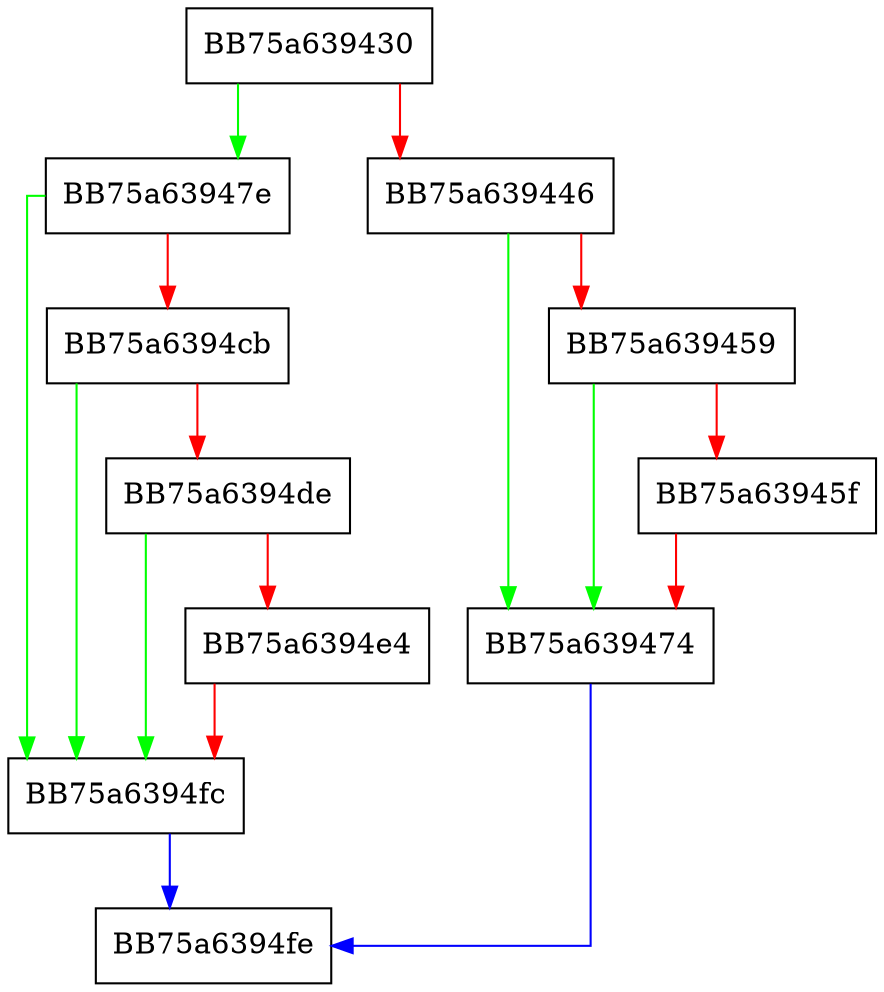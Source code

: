 digraph QueryRegInfo {
  node [shape="box"];
  graph [splines=ortho];
  BB75a639430 -> BB75a63947e [color="green"];
  BB75a639430 -> BB75a639446 [color="red"];
  BB75a639446 -> BB75a639474 [color="green"];
  BB75a639446 -> BB75a639459 [color="red"];
  BB75a639459 -> BB75a639474 [color="green"];
  BB75a639459 -> BB75a63945f [color="red"];
  BB75a63945f -> BB75a639474 [color="red"];
  BB75a639474 -> BB75a6394fe [color="blue"];
  BB75a63947e -> BB75a6394fc [color="green"];
  BB75a63947e -> BB75a6394cb [color="red"];
  BB75a6394cb -> BB75a6394fc [color="green"];
  BB75a6394cb -> BB75a6394de [color="red"];
  BB75a6394de -> BB75a6394fc [color="green"];
  BB75a6394de -> BB75a6394e4 [color="red"];
  BB75a6394e4 -> BB75a6394fc [color="red"];
  BB75a6394fc -> BB75a6394fe [color="blue"];
}
